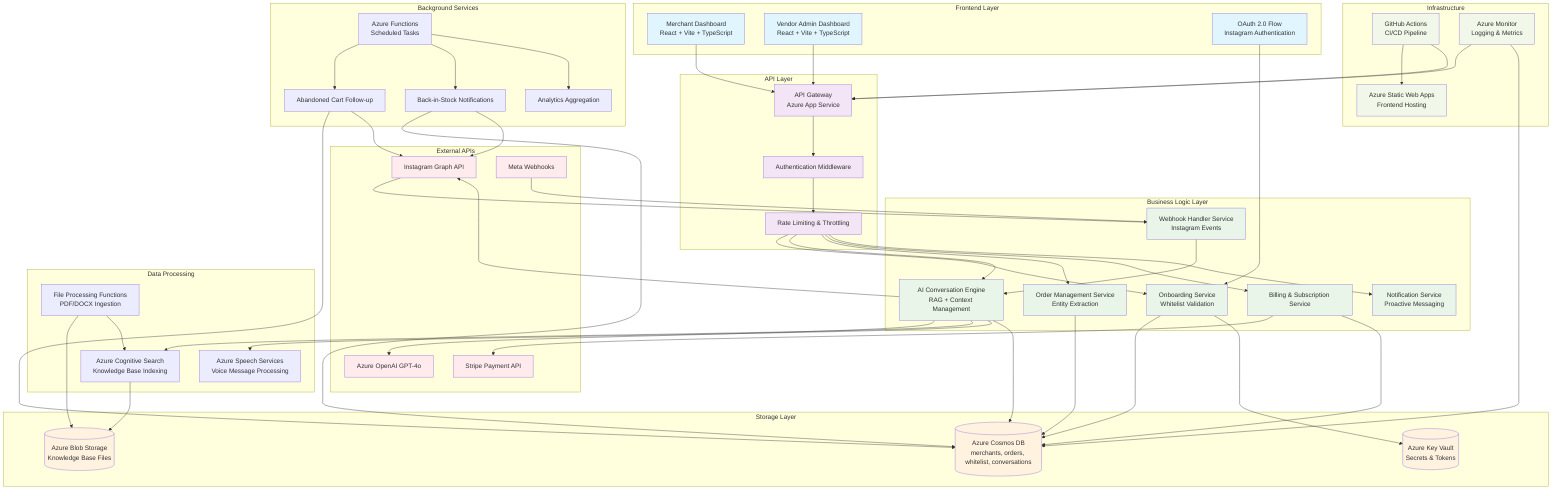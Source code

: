 graph TB
    %% External Services
    subgraph "External APIs"
        IG[Instagram Graph API]
        META[Meta Webhooks]
        OPENAI[Azure OpenAI GPT-4o]
        STRIPE[Stripe Payment API]
    end

    %% Frontend Layer
    subgraph "Frontend Layer"
        MERCHANT_UI[Merchant Dashboard<br/>React + Vite + TypeScript]
        VENDOR_UI[Vendor Admin Dashboard<br/>React + Vite + TypeScript]
        AUTH_FLOW[OAuth 2.0 Flow<br/>Instagram Authentication]
    end

    %% API Gateway & Authentication
    subgraph "API Layer"
        API_GATEWAY[API Gateway<br/>Azure App Service]
        AUTH_MIDDLEWARE[Authentication Middleware]
        RATE_LIMITER[Rate Limiting & Throttling]
    end

    %% Core Business Logic
    subgraph "Business Logic Layer"
        ONBOARD_SVC[Onboarding Service<br/>Whitelist Validation]
        AI_ENGINE[AI Conversation Engine<br/>RAG + Context Management]
        ORDER_SVC[Order Management Service<br/>Entity Extraction]
        WEBHOOK_SVC[Webhook Handler Service<br/>Instagram Events]
        BILLING_SVC[Billing & Subscription Service]
        NOTIFICATION_SVC[Notification Service<br/>Proactive Messaging]
    end

    %% Data Processing Layer
    subgraph "Data Processing"
        SPEECH_TO_TEXT[Azure Speech Services<br/>Voice Message Processing]
        COGNITIVE_SEARCH[Azure Cognitive Search<br/>Knowledge Base Indexing]
        FILE_PROCESSOR[File Processing Functions<br/>PDF/DOCX Ingestion]
    end

    %% Storage Layer
    subgraph "Storage Layer"
        COSMOS_DB[(Azure Cosmos DB<br/>merchants, orders, whitelist, conversations)]
        BLOB_STORAGE[(Azure Blob Storage<br/>Knowledge Base Files)]
        KEY_VAULT[(Azure Key Vault<br/>Secrets & Tokens)]
    end

    %% Background Services
    subgraph "Background Services"
        SCHEDULER[Azure Functions<br/>Scheduled Tasks]
        CART_FOLLOW[Abandoned Cart Follow-up]
        STOCK_NOTIFY[Back-in-Stock Notifications]
        ANALYTICS[Analytics Aggregation]
    end

    %% DevOps & Infrastructure
    subgraph "Infrastructure"
        GITHUB_ACTIONS[GitHub Actions<br/>CI/CD Pipeline]
        AZURE_MONITOR[Azure Monitor<br/>Logging & Metrics]
        STATIC_WEB[Azure Static Web Apps<br/>Frontend Hosting]
    end

    %% External Flow
    IG --> WEBHOOK_SVC
    META --> WEBHOOK_SVC
    
    %% Frontend to API
    MERCHANT_UI --> API_GATEWAY
    VENDOR_UI --> API_GATEWAY
    AUTH_FLOW --> ONBOARD_SVC

    %% API Gateway Layer
    API_GATEWAY --> AUTH_MIDDLEWARE
    AUTH_MIDDLEWARE --> RATE_LIMITER
    
    %% Business Logic Connections
    RATE_LIMITER --> ONBOARD_SVC
    RATE_LIMITER --> AI_ENGINE
    RATE_LIMITER --> ORDER_SVC
    RATE_LIMITER --> BILLING_SVC
    RATE_LIMITER --> NOTIFICATION_SVC

    %% AI Engine Dependencies
    AI_ENGINE --> OPENAI
    AI_ENGINE --> COGNITIVE_SEARCH
    AI_ENGINE --> SPEECH_TO_TEXT
    AI_ENGINE --> IG

    %% Data Flow
    ONBOARD_SVC --> COSMOS_DB
    ONBOARD_SVC --> KEY_VAULT
    AI_ENGINE --> COSMOS_DB
    ORDER_SVC --> COSMOS_DB
    WEBHOOK_SVC --> AI_ENGINE
    BILLING_SVC --> STRIPE
    BILLING_SVC --> COSMOS_DB

    %% File Processing
    FILE_PROCESSOR --> BLOB_STORAGE
    FILE_PROCESSOR --> COGNITIVE_SEARCH
    COGNITIVE_SEARCH --> BLOB_STORAGE

    %% Background Services
    SCHEDULER --> CART_FOLLOW
    SCHEDULER --> STOCK_NOTIFY
    SCHEDULER --> ANALYTICS
    CART_FOLLOW --> COSMOS_DB
    CART_FOLLOW --> IG
    STOCK_NOTIFY --> COSMOS_DB
    STOCK_NOTIFY --> IG

    %% Infrastructure
    GITHUB_ACTIONS --> STATIC_WEB
    GITHUB_ACTIONS --> API_GATEWAY
    AZURE_MONITOR --> API_GATEWAY
    AZURE_MONITOR --> COSMOS_DB

    %% Styling
    classDef frontend fill:#e1f5fe
    classDef api fill:#f3e5f5
    classDef business fill:#e8f5e8
    classDef storage fill:#fff3e0
    classDef external fill:#ffebee
    classDef infrastructure fill:#f1f8e9

    class MERCHANT_UI,VENDOR_UI,AUTH_FLOW frontend
    class API_GATEWAY,AUTH_MIDDLEWARE,RATE_LIMITER api
    class ONBOARD_SVC,AI_ENGINE,ORDER_SVC,WEBHOOK_SVC,BILLING_SVC,NOTIFICATION_SVC business
    class COSMOS_DB,BLOB_STORAGE,KEY_VAULT storage
    class IG,META,OPENAI,STRIPE external
    class GITHUB_ACTIONS,AZURE_MONITOR,STATIC_WEB infrastructure